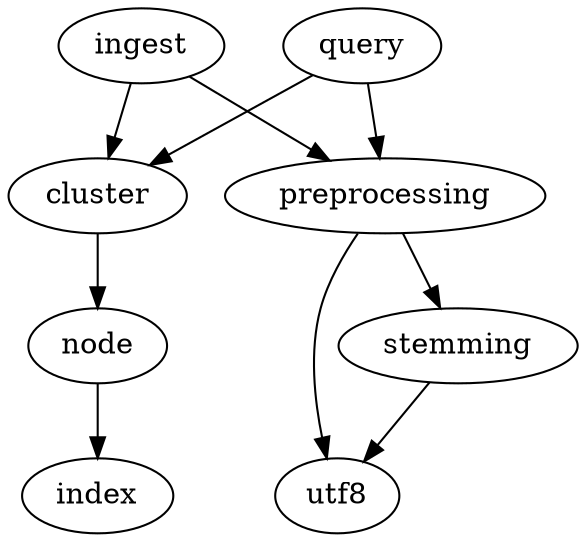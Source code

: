 digraph g {
        cluster -> "node";
        ingest -> preprocessing;
        ingest -> cluster;
        "node" -> index;
        preprocessing -> stemming;
        preprocessing -> utf8;
        query -> cluster;
        query -> preprocessing;
        stemming -> utf8;
}
